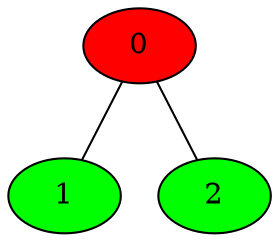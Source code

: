 graph test {
0--1
0--2
0 [fillcolor = red , style = filled] 
1 [fillcolor = green , style = filled] 
2 [fillcolor = green , style = filled] 
}
